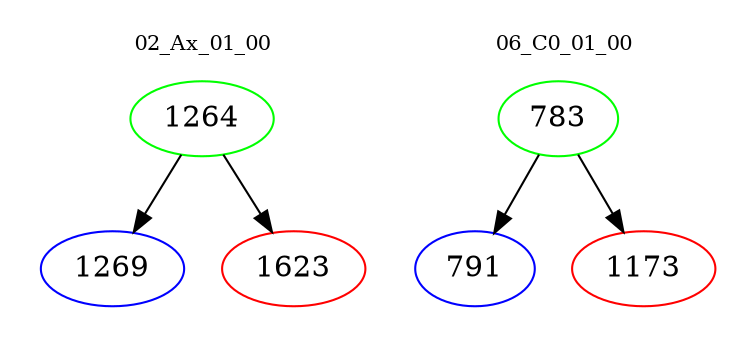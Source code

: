 digraph{
subgraph cluster_0 {
color = white
label = "02_Ax_01_00";
fontsize=10;
T0_1264 [label="1264", color="green"]
T0_1264 -> T0_1269 [color="black"]
T0_1269 [label="1269", color="blue"]
T0_1264 -> T0_1623 [color="black"]
T0_1623 [label="1623", color="red"]
}
subgraph cluster_1 {
color = white
label = "06_C0_01_00";
fontsize=10;
T1_783 [label="783", color="green"]
T1_783 -> T1_791 [color="black"]
T1_791 [label="791", color="blue"]
T1_783 -> T1_1173 [color="black"]
T1_1173 [label="1173", color="red"]
}
}

